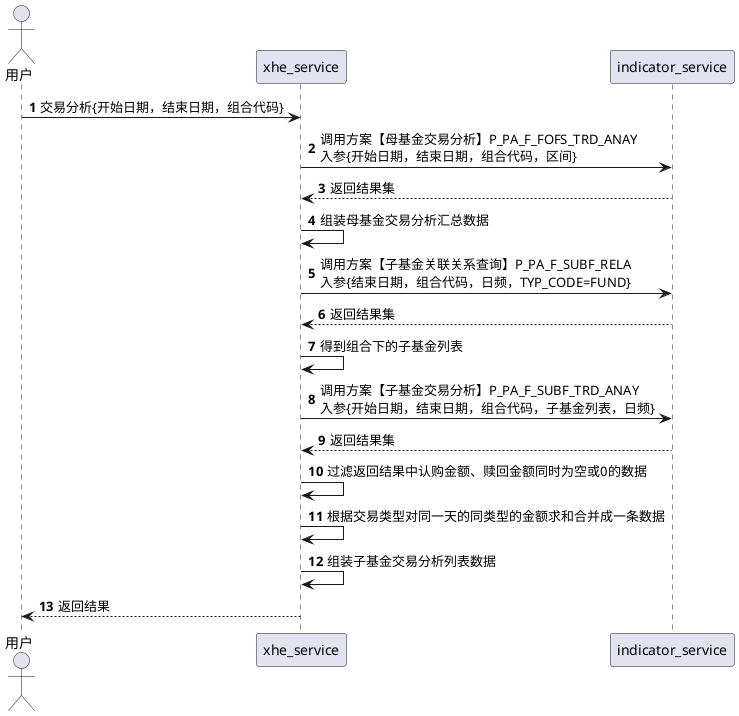 @startuml
actor 用户
autonumber
用户 -> xhe_service: 交易分析{开始日期，结束日期，组合代码}
xhe_service -> indicator_service: 调用方案【母基金交易分析】P_PA_F_FOFS_TRD_ANAY\n入参{开始日期，结束日期，组合代码，区间}
indicator_service --> xhe_service:返回结果集
xhe_service -> xhe_service:组装母基金交易分析汇总数据
xhe_service -> indicator_service: 调用方案【子基金关联关系查询】P_PA_F_SUBF_RELA\n入参{结束日期，组合代码，日频，TYP_CODE=FUND}
indicator_service --> xhe_service:返回结果集
xhe_service -> xhe_service:得到组合下的子基金列表
xhe_service -> indicator_service: 调用方案【子基金交易分析】P_PA_F_SUBF_TRD_ANAY\n入参{开始日期，结束日期，组合代码，子基金列表，日频}
indicator_service --> xhe_service: 返回结果集
xhe_service -> xhe_service: 过滤返回结果中认购金额、赎回金额同时为空或0的数据
xhe_service -> xhe_service: 根据交易类型对同一天的同类型的金额求和合并成一条数据
xhe_service -> xhe_service: 组装子基金交易分析列表数据
xhe_service --> 用户: 返回结果
@enduml

@startuml
autonumber
actor 用户
用户 -> xhe_service: 持有情况{开始日期，结束日期，子基金代码}
xhe_service -> indicator_service: 调用方案【子基金持有情况】{结束日期，子基金代码，日频}
indicator_service --> xhe_service: 返回结果集
xhe_service -> xhe_service:组装当前持有情况返回对象
xhe_service -> indicator_service: 调用方案【子基金历史持有情况】{开始日期，结束日期，子基金代码，区间}
indicator_service --> xhe_service: 返回结果集
xhe_service -> xhe_service: 组装历史持有情况返回对象
xhe_service --> 用户: 返回结果

@enduml

